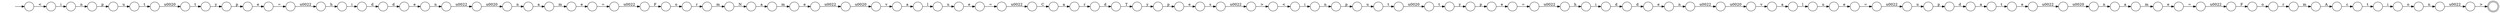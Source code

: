 digraph Automaton {
  rankdir = LR;
  0 [shape=circle,label=""];
  0 -> 91 [label="e"]
  1 [shape=circle,label=""];
  1 -> 25 [label="r"]
  2 [shape=circle,label=""];
  2 -> 60 [label="p"]
  3 [shape=circle,label=""];
  3 -> 16 [label="s"]
  4 [shape=circle,label=""];
  4 -> 33 [label="\u0020"]
  5 [shape=circle,label=""];
  5 -> 66 [label="t"]
  6 [shape=circle,label=""];
  6 -> 92 [label="n"]
  7 [shape=circle,label=""];
  7 -> 84 [label="a"]
  8 [shape=circle,label=""];
  8 -> 15 [label="e"]
  9 [shape=circle,label=""];
  9 -> 11 [label="n"]
  10 [shape=circle,label=""];
  10 -> 5 [label="u"]
  11 [shape=circle,label=""];
  11 -> 44 [label="\u0022"]
  12 [shape=circle,label=""];
  12 -> 0 [label="u"]
  13 [shape=circle,label=""];
  13 -> 81 [label="i"]
  14 [shape=circle,label=""];
  14 -> 89 [label="\u0022"]
  15 [shape=circle,label=""];
  15 -> 24 [label="="]
  16 [shape=circle,label=""];
  16 -> 38 [label="\u0022"]
  17 [shape=circle,label=""];
  17 -> 14 [label="="]
  18 [shape=circle,label=""];
  18 -> 78 [label="p"]
  19 [shape=circle,label=""];
  19 -> 75 [label="y"]
  20 [shape=circle,label=""];
  20 -> 83 [label="c"]
  21 [shape=circle,label=""];
  21 -> 99 [label="\u0022"]
  22 [shape=circle,label=""];
  22 -> 39 [label="i"]
  23 [shape=circle,label=""];
  23 -> 56 [label="l"]
  24 [shape=circle,label=""];
  24 -> 43 [label="\u0022"]
  25 [shape=circle,label=""];
  25 -> 29 [label="m"]
  26 [shape=circle,label=""];
  26 -> 36 [label="p"]
  27 [shape=circle,label=""];
  27 -> 55 [label="e"]
  28 [shape=circle,label=""];
  28 -> 68 [label="\u0020"]
  29 [shape=circle,label=""];
  29 -> 82 [label="N"]
  30 [shape=circle,label=""];
  30 -> 23 [label="a"]
  31 [shape=circle,label=""];
  31 -> 96 [label="e"]
  32 [shape=circle,label=""];
  32 -> 4 [label="\u0022"]
  33 [shape=circle,label=""];
  33 -> 40 [label="n"]
  34 [shape=circle,label=""];
  34 -> 10 [label="p"]
  35 [shape=circle,label=""];
  35 -> 102 [label="i"]
  36 [shape=circle,label=""];
  36 -> 3 [label="e"]
  37 [shape=circle,label=""];
  37 -> 95 [label="e"]
  38 [shape=circle,label=""];
  38 -> 41 [label=">"]
  39 [shape=circle,label=""];
  39 -> 69 [label="d"]
  40 [shape=circle,label=""];
  40 -> 104 [label="a"]
  41 [shape=circle,label=""];
  41 -> 13 [label="<"]
  42 [shape=circle,label=""];
  42 -> 106 [label="e"]
  43 [shape=circle,label=""];
  43 -> 67 [label="F"]
  44 [shape=circle,label=""];
  44 -> 103 [label=">"]
  45 [shape=circle,label=""];
  45 -> 28 [label="t"]
  46 [shape=circle,label=""];
  46 -> 70 [label="\u0020"]
  47 [shape=circle,label=""];
  initial [shape=plaintext,label=""];
  initial -> 47
  47 -> 35 [label="<"]
  48 [shape=circle,label=""];
  48 -> 9 [label="o"]
  49 [shape=circle,label=""];
  49 -> 94 [label="m"]
  50 [shape=circle,label=""];
  50 -> 93 [label="i"]
  51 [shape=circle,label=""];
  51 -> 50 [label="h"]
  52 [shape=circle,label=""];
  52 -> 53 [label="t"]
  53 [shape=circle,label=""];
  53 -> 18 [label="y"]
  54 [shape=circle,label=""];
  54 -> 77 [label="a"]
  55 [shape=circle,label=""];
  55 -> 46 [label="\u0022"]
  56 [shape=circle,label=""];
  56 -> 87 [label="u"]
  57 [shape=circle,label=""];
  57 -> 8 [label="m"]
  58 [shape=circle,label=""];
  58 -> 79 [label="e"]
  59 [shape=circle,label=""];
  59 -> 76 [label="\u0022"]
  60 [shape=circle,label=""];
  60 -> 45 [label="u"]
  61 [shape=circle,label=""];
  61 -> 48 [label="i"]
  62 [shape=circle,label=""];
  62 -> 7 [label="d"]
  63 [shape=circle,label=""];
  63 -> 101 [label="\u0022"]
  64 [shape=circle,label=""];
  64 -> 27 [label="m"]
  65 [shape=circle,label=""];
  65 -> 72 [label="\u0020"]
  66 [shape=circle,label=""];
  66 -> 52 [label="\u0020"]
  67 [shape=circle,label=""];
  67 -> 108 [label="o"]
  68 [shape=circle,label=""];
  68 -> 19 [label="t"]
  69 [shape=circle,label=""];
  69 -> 58 [label="d"]
  70 [shape=circle,label=""];
  70 -> 107 [label="v"]
  71 [shape=circle,label=""];
  71 -> 62 [label="p"]
  72 [shape=circle,label=""];
  72 -> 30 [label="v"]
  73 [shape=circle,label=""];
  73 -> 31 [label="d"]
  74 [shape=circle,label=""];
  74 -> 21 [label="="]
  75 [shape=circle,label=""];
  75 -> 37 [label="p"]
  76 [shape=circle,label=""];
  76 -> 54 [label="C"]
  77 [shape=circle,label=""];
  77 -> 90 [label="r"]
  78 [shape=circle,label=""];
  78 -> 17 [label="e"]
  79 [shape=circle,label=""];
  79 -> 105 [label="n"]
  80 [shape=circle,label=""];
  80 -> 86 [label="\u0022"]
  81 [shape=circle,label=""];
  81 -> 34 [label="n"]
  82 [shape=circle,label=""];
  82 -> 64 [label="a"]
  83 [shape=circle,label=""];
  83 -> 61 [label="t"]
  84 [shape=circle,label=""];
  84 -> 85 [label="t"]
  85 [shape=circle,label=""];
  85 -> 63 [label="e"]
  86 [shape=circle,label=""];
  86 -> 98 [label="F"]
  87 [shape=circle,label=""];
  87 -> 74 [label="e"]
  88 [shape=circle,label=""];
  88 -> 26 [label="y"]
  89 [shape=circle,label=""];
  89 -> 22 [label="h"]
  90 [shape=circle,label=""];
  90 -> 100 [label="d"]
  91 [shape=circle,label=""];
  91 -> 59 [label="="]
  92 [shape=circle,label=""];
  92 -> 57 [label="a"]
  93 [shape=circle,label=""];
  93 -> 73 [label="d"]
  94 [shape=circle,label=""];
  94 -> 20 [label="A"]
  95 [shape=circle,label=""];
  95 -> 109 [label="="]
  96 [shape=circle,label=""];
  96 -> 32 [label="n"]
  97 [shape=circle,label=""];
  97 -> 12 [label="l"]
  98 [shape=circle,label=""];
  98 -> 1 [label="o"]
  99 [shape=circle,label=""];
  99 -> 71 [label="u"]
  100 [shape=circle,label=""];
  100 -> 88 [label="T"]
  101 [shape=circle,label=""];
  101 -> 6 [label="\u0020"]
  102 [shape=circle,label=""];
  102 -> 2 [label="n"]
  103 [shape=doublecircle,label=""];
  104 [shape=circle,label=""];
  104 -> 42 [label="m"]
  105 [shape=circle,label=""];
  105 -> 65 [label="\u0022"]
  106 [shape=circle,label=""];
  106 -> 80 [label="="]
  107 [shape=circle,label=""];
  107 -> 97 [label="a"]
  108 [shape=circle,label=""];
  108 -> 49 [label="r"]
  109 [shape=circle,label=""];
  109 -> 51 [label="\u0022"]
}

